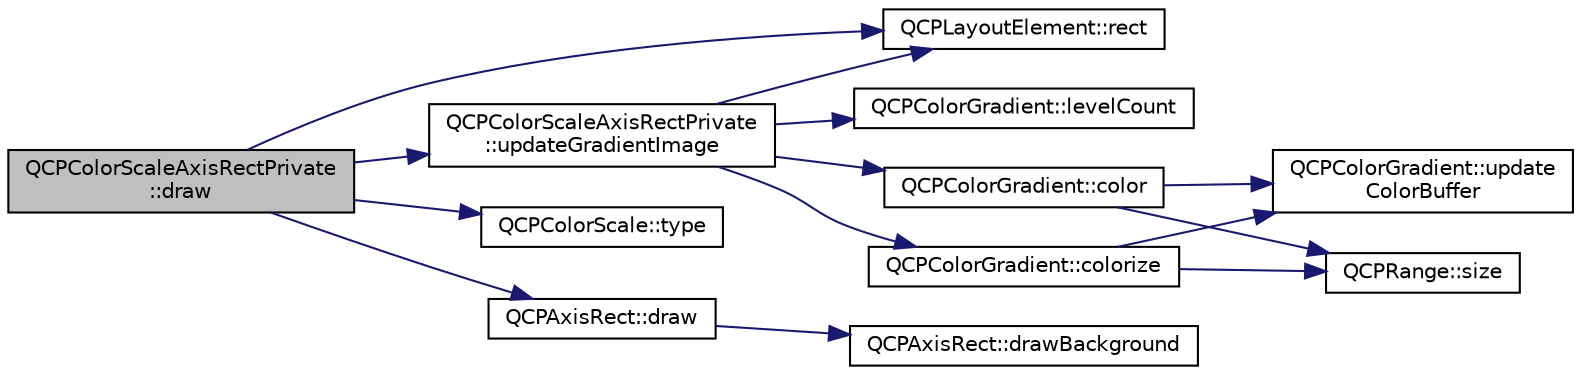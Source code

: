digraph "QCPColorScaleAxisRectPrivate::draw"
{
  edge [fontname="Helvetica",fontsize="10",labelfontname="Helvetica",labelfontsize="10"];
  node [fontname="Helvetica",fontsize="10",shape=record];
  rankdir="LR";
  Node1 [label="QCPColorScaleAxisRectPrivate\l::draw",height=0.2,width=0.4,color="black", fillcolor="grey75", style="filled", fontcolor="black"];
  Node1 -> Node2 [color="midnightblue",fontsize="10",style="solid",fontname="Helvetica"];
  Node2 [label="QCPColorScaleAxisRectPrivate\l::updateGradientImage",height=0.2,width=0.4,color="black", fillcolor="white", style="filled",URL="$class_q_c_p_color_scale_axis_rect_private.html#a73754cab312aeaddea1bfcc67cc079ac"];
  Node2 -> Node3 [color="midnightblue",fontsize="10",style="solid",fontname="Helvetica"];
  Node3 [label="QCPLayoutElement::rect",height=0.2,width=0.4,color="black", fillcolor="white", style="filled",URL="$class_q_c_p_layout_element.html#affdfea003469aac3d0fac5f4e06171bc"];
  Node2 -> Node4 [color="midnightblue",fontsize="10",style="solid",fontname="Helvetica"];
  Node4 [label="QCPColorGradient::levelCount",height=0.2,width=0.4,color="black", fillcolor="white", style="filled",URL="$class_q_c_p_color_gradient.html#ae7537a8e6d0fed3f1928328062bb0f4e"];
  Node2 -> Node5 [color="midnightblue",fontsize="10",style="solid",fontname="Helvetica"];
  Node5 [label="QCPColorGradient::colorize",height=0.2,width=0.4,color="black", fillcolor="white", style="filled",URL="$class_q_c_p_color_gradient.html#aaf423ceb943e177b0ed2c48c811d83dc"];
  Node5 -> Node6 [color="midnightblue",fontsize="10",style="solid",fontname="Helvetica"];
  Node6 [label="QCPColorGradient::update\lColorBuffer",height=0.2,width=0.4,color="black", fillcolor="white", style="filled",URL="$class_q_c_p_color_gradient.html#a353f15ab3ab586eebf1f6b58c3e2707b"];
  Node5 -> Node7 [color="midnightblue",fontsize="10",style="solid",fontname="Helvetica"];
  Node7 [label="QCPRange::size",height=0.2,width=0.4,color="black", fillcolor="white", style="filled",URL="$class_q_c_p_range.html#afa57c13049b965edb6fd1c00ac56338a"];
  Node2 -> Node8 [color="midnightblue",fontsize="10",style="solid",fontname="Helvetica"];
  Node8 [label="QCPColorGradient::color",height=0.2,width=0.4,color="black", fillcolor="white", style="filled",URL="$class_q_c_p_color_gradient.html#a0599545c859268b025d2060dea741cea"];
  Node8 -> Node6 [color="midnightblue",fontsize="10",style="solid",fontname="Helvetica"];
  Node8 -> Node7 [color="midnightblue",fontsize="10",style="solid",fontname="Helvetica"];
  Node1 -> Node9 [color="midnightblue",fontsize="10",style="solid",fontname="Helvetica"];
  Node9 [label="QCPColorScale::type",height=0.2,width=0.4,color="black", fillcolor="white", style="filled",URL="$class_q_c_p_color_scale.html#a9a5236328c97fbfde01e3d91c4fcce6a"];
  Node1 -> Node3 [color="midnightblue",fontsize="10",style="solid",fontname="Helvetica"];
  Node1 -> Node10 [color="midnightblue",fontsize="10",style="solid",fontname="Helvetica"];
  Node10 [label="QCPAxisRect::draw",height=0.2,width=0.4,color="black", fillcolor="white", style="filled",URL="$class_q_c_p_axis_rect.html#afb1bbbbda8345cd2710d92ee48440b53"];
  Node10 -> Node11 [color="midnightblue",fontsize="10",style="solid",fontname="Helvetica"];
  Node11 [label="QCPAxisRect::drawBackground",height=0.2,width=0.4,color="black", fillcolor="white", style="filled",URL="$class_q_c_p_axis_rect.html#ab49d338d1ce74b476fcead5b32cf06dc"];
}

